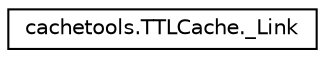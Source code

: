 digraph "Graphical Class Hierarchy"
{
 // LATEX_PDF_SIZE
  edge [fontname="Helvetica",fontsize="10",labelfontname="Helvetica",labelfontsize="10"];
  node [fontname="Helvetica",fontsize="10",shape=record];
  rankdir="LR";
  Node0 [label="cachetools.TTLCache._Link",height=0.2,width=0.4,color="black", fillcolor="white", style="filled",URL="$classcachetools_1_1TTLCache_1_1__Link.html",tooltip=" "];
}
